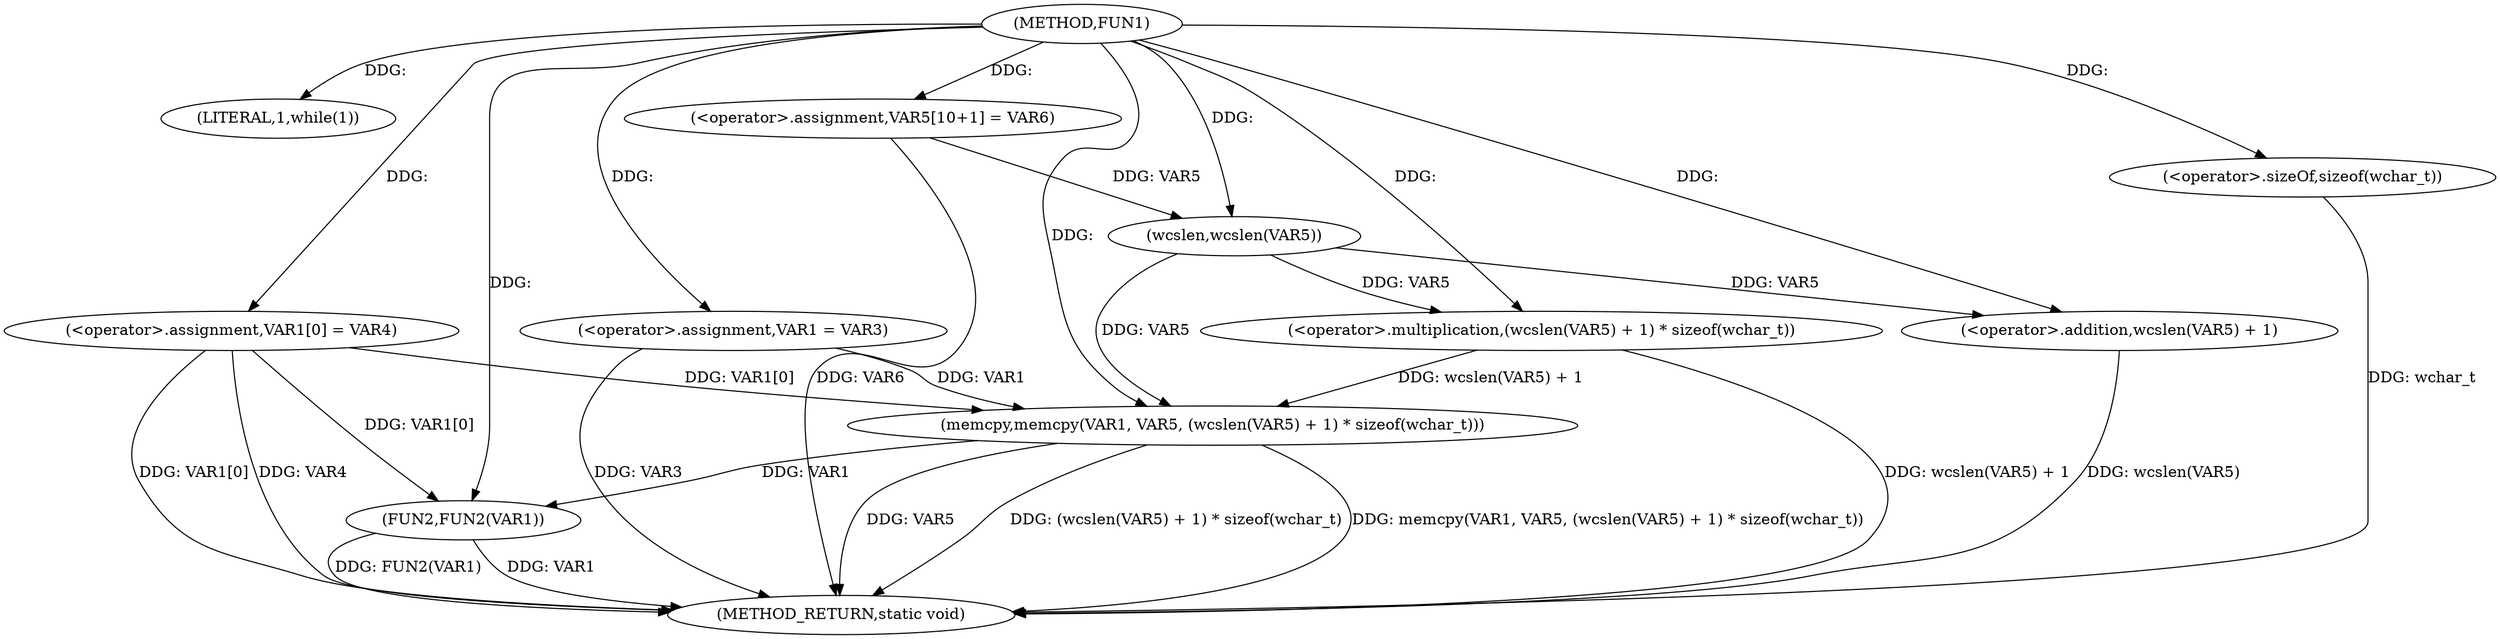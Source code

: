 digraph FUN1 {  
"1000100" [label = "(METHOD,FUN1)" ]
"1000134" [label = "(METHOD_RETURN,static void)" ]
"1000106" [label = "(LITERAL,1,while(1))" ]
"1000108" [label = "(<operator>.assignment,VAR1 = VAR3)" ]
"1000111" [label = "(<operator>.assignment,VAR1[0] = VAR4)" ]
"1000119" [label = "(<operator>.assignment,VAR5[10+1] = VAR6)" ]
"1000122" [label = "(memcpy,memcpy(VAR1, VAR5, (wcslen(VAR5) + 1) * sizeof(wchar_t)))" ]
"1000125" [label = "(<operator>.multiplication,(wcslen(VAR5) + 1) * sizeof(wchar_t))" ]
"1000126" [label = "(<operator>.addition,wcslen(VAR5) + 1)" ]
"1000127" [label = "(wcslen,wcslen(VAR5))" ]
"1000130" [label = "(<operator>.sizeOf,sizeof(wchar_t))" ]
"1000132" [label = "(FUN2,FUN2(VAR1))" ]
  "1000122" -> "1000134"  [ label = "DDG: (wcslen(VAR5) + 1) * sizeof(wchar_t)"] 
  "1000132" -> "1000134"  [ label = "DDG: FUN2(VAR1)"] 
  "1000126" -> "1000134"  [ label = "DDG: wcslen(VAR5)"] 
  "1000108" -> "1000134"  [ label = "DDG: VAR3"] 
  "1000122" -> "1000134"  [ label = "DDG: memcpy(VAR1, VAR5, (wcslen(VAR5) + 1) * sizeof(wchar_t))"] 
  "1000125" -> "1000134"  [ label = "DDG: wcslen(VAR5) + 1"] 
  "1000111" -> "1000134"  [ label = "DDG: VAR4"] 
  "1000119" -> "1000134"  [ label = "DDG: VAR6"] 
  "1000132" -> "1000134"  [ label = "DDG: VAR1"] 
  "1000111" -> "1000134"  [ label = "DDG: VAR1[0]"] 
  "1000130" -> "1000134"  [ label = "DDG: wchar_t"] 
  "1000122" -> "1000134"  [ label = "DDG: VAR5"] 
  "1000100" -> "1000106"  [ label = "DDG: "] 
  "1000100" -> "1000108"  [ label = "DDG: "] 
  "1000100" -> "1000111"  [ label = "DDG: "] 
  "1000100" -> "1000119"  [ label = "DDG: "] 
  "1000111" -> "1000122"  [ label = "DDG: VAR1[0]"] 
  "1000108" -> "1000122"  [ label = "DDG: VAR1"] 
  "1000100" -> "1000122"  [ label = "DDG: "] 
  "1000127" -> "1000122"  [ label = "DDG: VAR5"] 
  "1000125" -> "1000122"  [ label = "DDG: wcslen(VAR5) + 1"] 
  "1000127" -> "1000125"  [ label = "DDG: VAR5"] 
  "1000100" -> "1000125"  [ label = "DDG: "] 
  "1000127" -> "1000126"  [ label = "DDG: VAR5"] 
  "1000119" -> "1000127"  [ label = "DDG: VAR5"] 
  "1000100" -> "1000127"  [ label = "DDG: "] 
  "1000100" -> "1000126"  [ label = "DDG: "] 
  "1000100" -> "1000130"  [ label = "DDG: "] 
  "1000122" -> "1000132"  [ label = "DDG: VAR1"] 
  "1000111" -> "1000132"  [ label = "DDG: VAR1[0]"] 
  "1000100" -> "1000132"  [ label = "DDG: "] 
}

